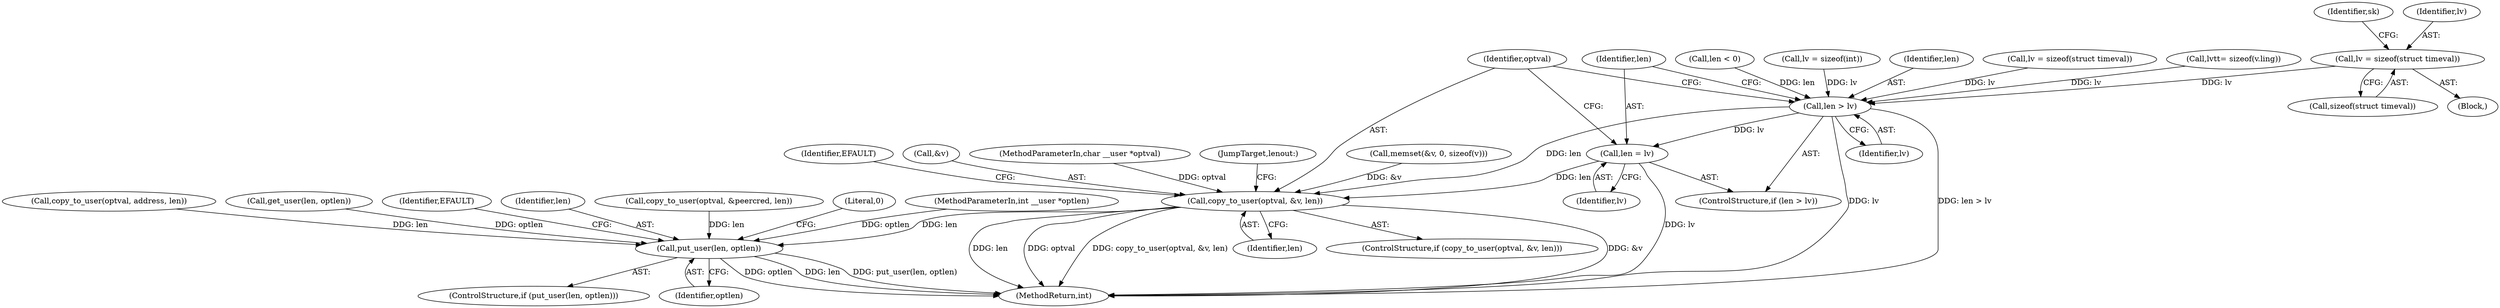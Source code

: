 digraph "0_linux_82981930125abfd39d7c8378a9cfdf5e1be2002b@API" {
"1000475" [label="(Call,lv = sizeof(struct timeval))"];
"1000719" [label="(Call,len > lv)"];
"1000722" [label="(Call,len = lv)"];
"1000726" [label="(Call,copy_to_user(optval, &v, len))"];
"1000736" [label="(Call,put_user(len, optlen))"];
"1000613" [label="(Call,copy_to_user(optval, address, len))"];
"1000135" [label="(Call,memset(&v, 0, sizeof(v)))"];
"1000736" [label="(Call,put_user(len, optlen))"];
"1000129" [label="(Call,len < 0)"];
"1000723" [label="(Identifier,len)"];
"1000116" [label="(Call,lv = sizeof(int))"];
"1000475" [label="(Call,lv = sizeof(struct timeval))"];
"1000482" [label="(Identifier,sk)"];
"1000720" [label="(Identifier,len)"];
"1000730" [label="(Identifier,len)"];
"1000122" [label="(Call,get_user(len, optlen))"];
"1000727" [label="(Identifier,optval)"];
"1000741" [label="(Identifier,EFAULT)"];
"1000725" [label="(ControlStructure,if (copy_to_user(optval, &v, len)))"];
"1000719" [label="(Call,len > lv)"];
"1000724" [label="(Identifier,lv)"];
"1000143" [label="(Block,)"];
"1000737" [label="(Identifier,len)"];
"1000738" [label="(Identifier,optlen)"];
"1000477" [label="(Call,sizeof(struct timeval))"];
"1000722" [label="(Call,len = lv)"];
"1000721" [label="(Identifier,lv)"];
"1000735" [label="(ControlStructure,if (put_user(len, optlen)))"];
"1000733" [label="(Identifier,EFAULT)"];
"1000581" [label="(Call,copy_to_user(optval, &peercred, len))"];
"1000728" [label="(Call,&v)"];
"1000105" [label="(MethodParameterIn,char __user *optval)"];
"1000726" [label="(Call,copy_to_user(optval, &v, len))"];
"1000718" [label="(ControlStructure,if (len > lv))"];
"1000743" [label="(Literal,0)"];
"1000106" [label="(MethodParameterIn,int __user *optlen)"];
"1000744" [label="(MethodReturn,int)"];
"1000420" [label="(Call,lv = sizeof(struct timeval))"];
"1000293" [label="(Call,lv\t\t= sizeof(v.ling))"];
"1000476" [label="(Identifier,lv)"];
"1000734" [label="(JumpTarget,lenout:)"];
"1000475" -> "1000143"  [label="AST: "];
"1000475" -> "1000477"  [label="CFG: "];
"1000476" -> "1000475"  [label="AST: "];
"1000477" -> "1000475"  [label="AST: "];
"1000482" -> "1000475"  [label="CFG: "];
"1000475" -> "1000719"  [label="DDG: lv"];
"1000719" -> "1000718"  [label="AST: "];
"1000719" -> "1000721"  [label="CFG: "];
"1000720" -> "1000719"  [label="AST: "];
"1000721" -> "1000719"  [label="AST: "];
"1000723" -> "1000719"  [label="CFG: "];
"1000727" -> "1000719"  [label="CFG: "];
"1000719" -> "1000744"  [label="DDG: lv"];
"1000719" -> "1000744"  [label="DDG: len > lv"];
"1000129" -> "1000719"  [label="DDG: len"];
"1000116" -> "1000719"  [label="DDG: lv"];
"1000293" -> "1000719"  [label="DDG: lv"];
"1000420" -> "1000719"  [label="DDG: lv"];
"1000719" -> "1000722"  [label="DDG: lv"];
"1000719" -> "1000726"  [label="DDG: len"];
"1000722" -> "1000718"  [label="AST: "];
"1000722" -> "1000724"  [label="CFG: "];
"1000723" -> "1000722"  [label="AST: "];
"1000724" -> "1000722"  [label="AST: "];
"1000727" -> "1000722"  [label="CFG: "];
"1000722" -> "1000744"  [label="DDG: lv"];
"1000722" -> "1000726"  [label="DDG: len"];
"1000726" -> "1000725"  [label="AST: "];
"1000726" -> "1000730"  [label="CFG: "];
"1000727" -> "1000726"  [label="AST: "];
"1000728" -> "1000726"  [label="AST: "];
"1000730" -> "1000726"  [label="AST: "];
"1000733" -> "1000726"  [label="CFG: "];
"1000734" -> "1000726"  [label="CFG: "];
"1000726" -> "1000744"  [label="DDG: len"];
"1000726" -> "1000744"  [label="DDG: optval"];
"1000726" -> "1000744"  [label="DDG: copy_to_user(optval, &v, len)"];
"1000726" -> "1000744"  [label="DDG: &v"];
"1000105" -> "1000726"  [label="DDG: optval"];
"1000135" -> "1000726"  [label="DDG: &v"];
"1000726" -> "1000736"  [label="DDG: len"];
"1000736" -> "1000735"  [label="AST: "];
"1000736" -> "1000738"  [label="CFG: "];
"1000737" -> "1000736"  [label="AST: "];
"1000738" -> "1000736"  [label="AST: "];
"1000741" -> "1000736"  [label="CFG: "];
"1000743" -> "1000736"  [label="CFG: "];
"1000736" -> "1000744"  [label="DDG: optlen"];
"1000736" -> "1000744"  [label="DDG: len"];
"1000736" -> "1000744"  [label="DDG: put_user(len, optlen)"];
"1000613" -> "1000736"  [label="DDG: len"];
"1000581" -> "1000736"  [label="DDG: len"];
"1000122" -> "1000736"  [label="DDG: optlen"];
"1000106" -> "1000736"  [label="DDG: optlen"];
}
